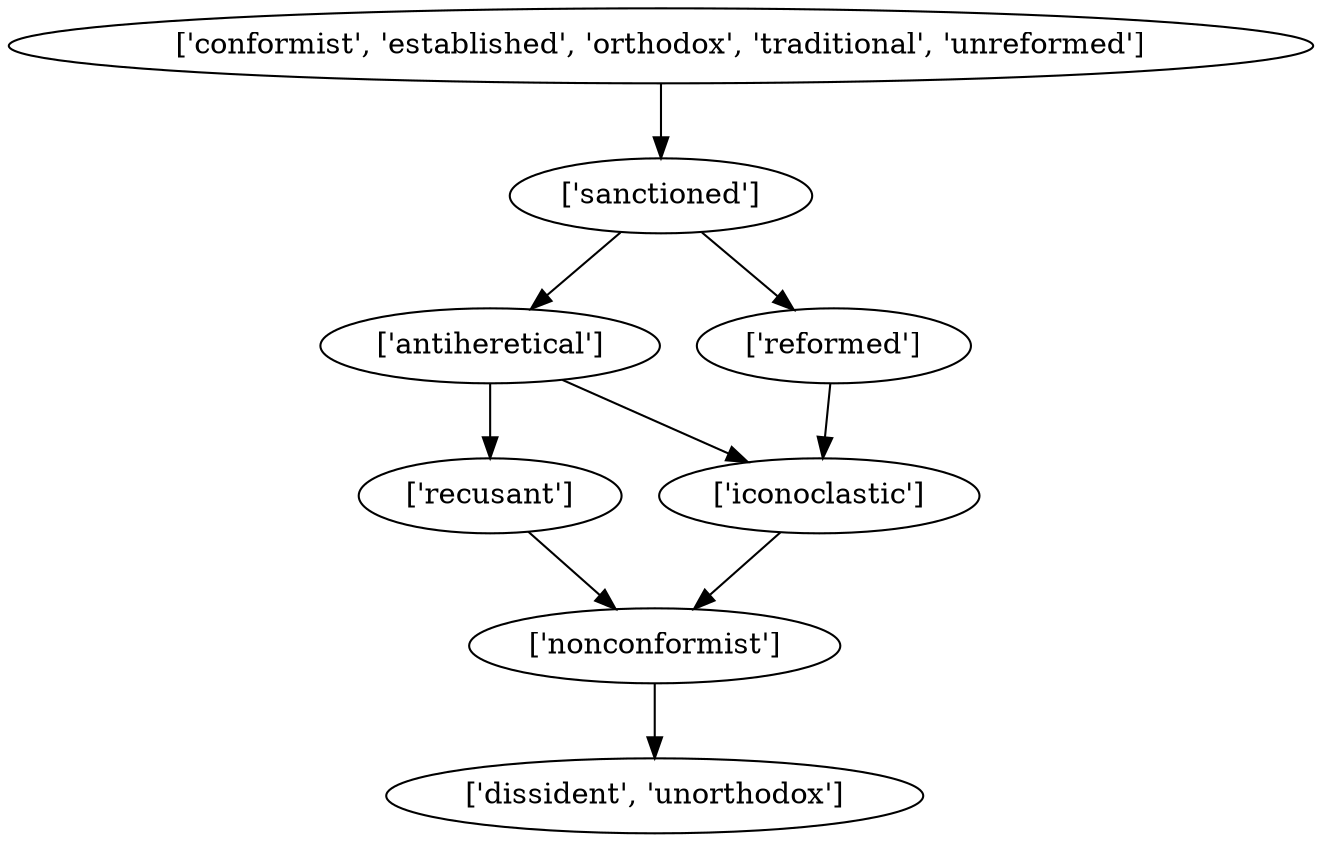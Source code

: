 strict digraph  {
	"['sanctioned']" -> "['antiheretical']";
	"['sanctioned']" -> "['reformed']";
	"['antiheretical']" -> "['recusant']";
	"['antiheretical']" -> "['iconoclastic']";
	"['reformed']" -> "['iconoclastic']";
	"['recusant']" -> "['nonconformist']";
	"['iconoclastic']" -> "['nonconformist']";
	"['nonconformist']" -> "['dissident', 'unorthodox']";
	"['conformist', 'established', 'orthodox', 'traditional', 'unreformed']" -> "['sanctioned']";
}
